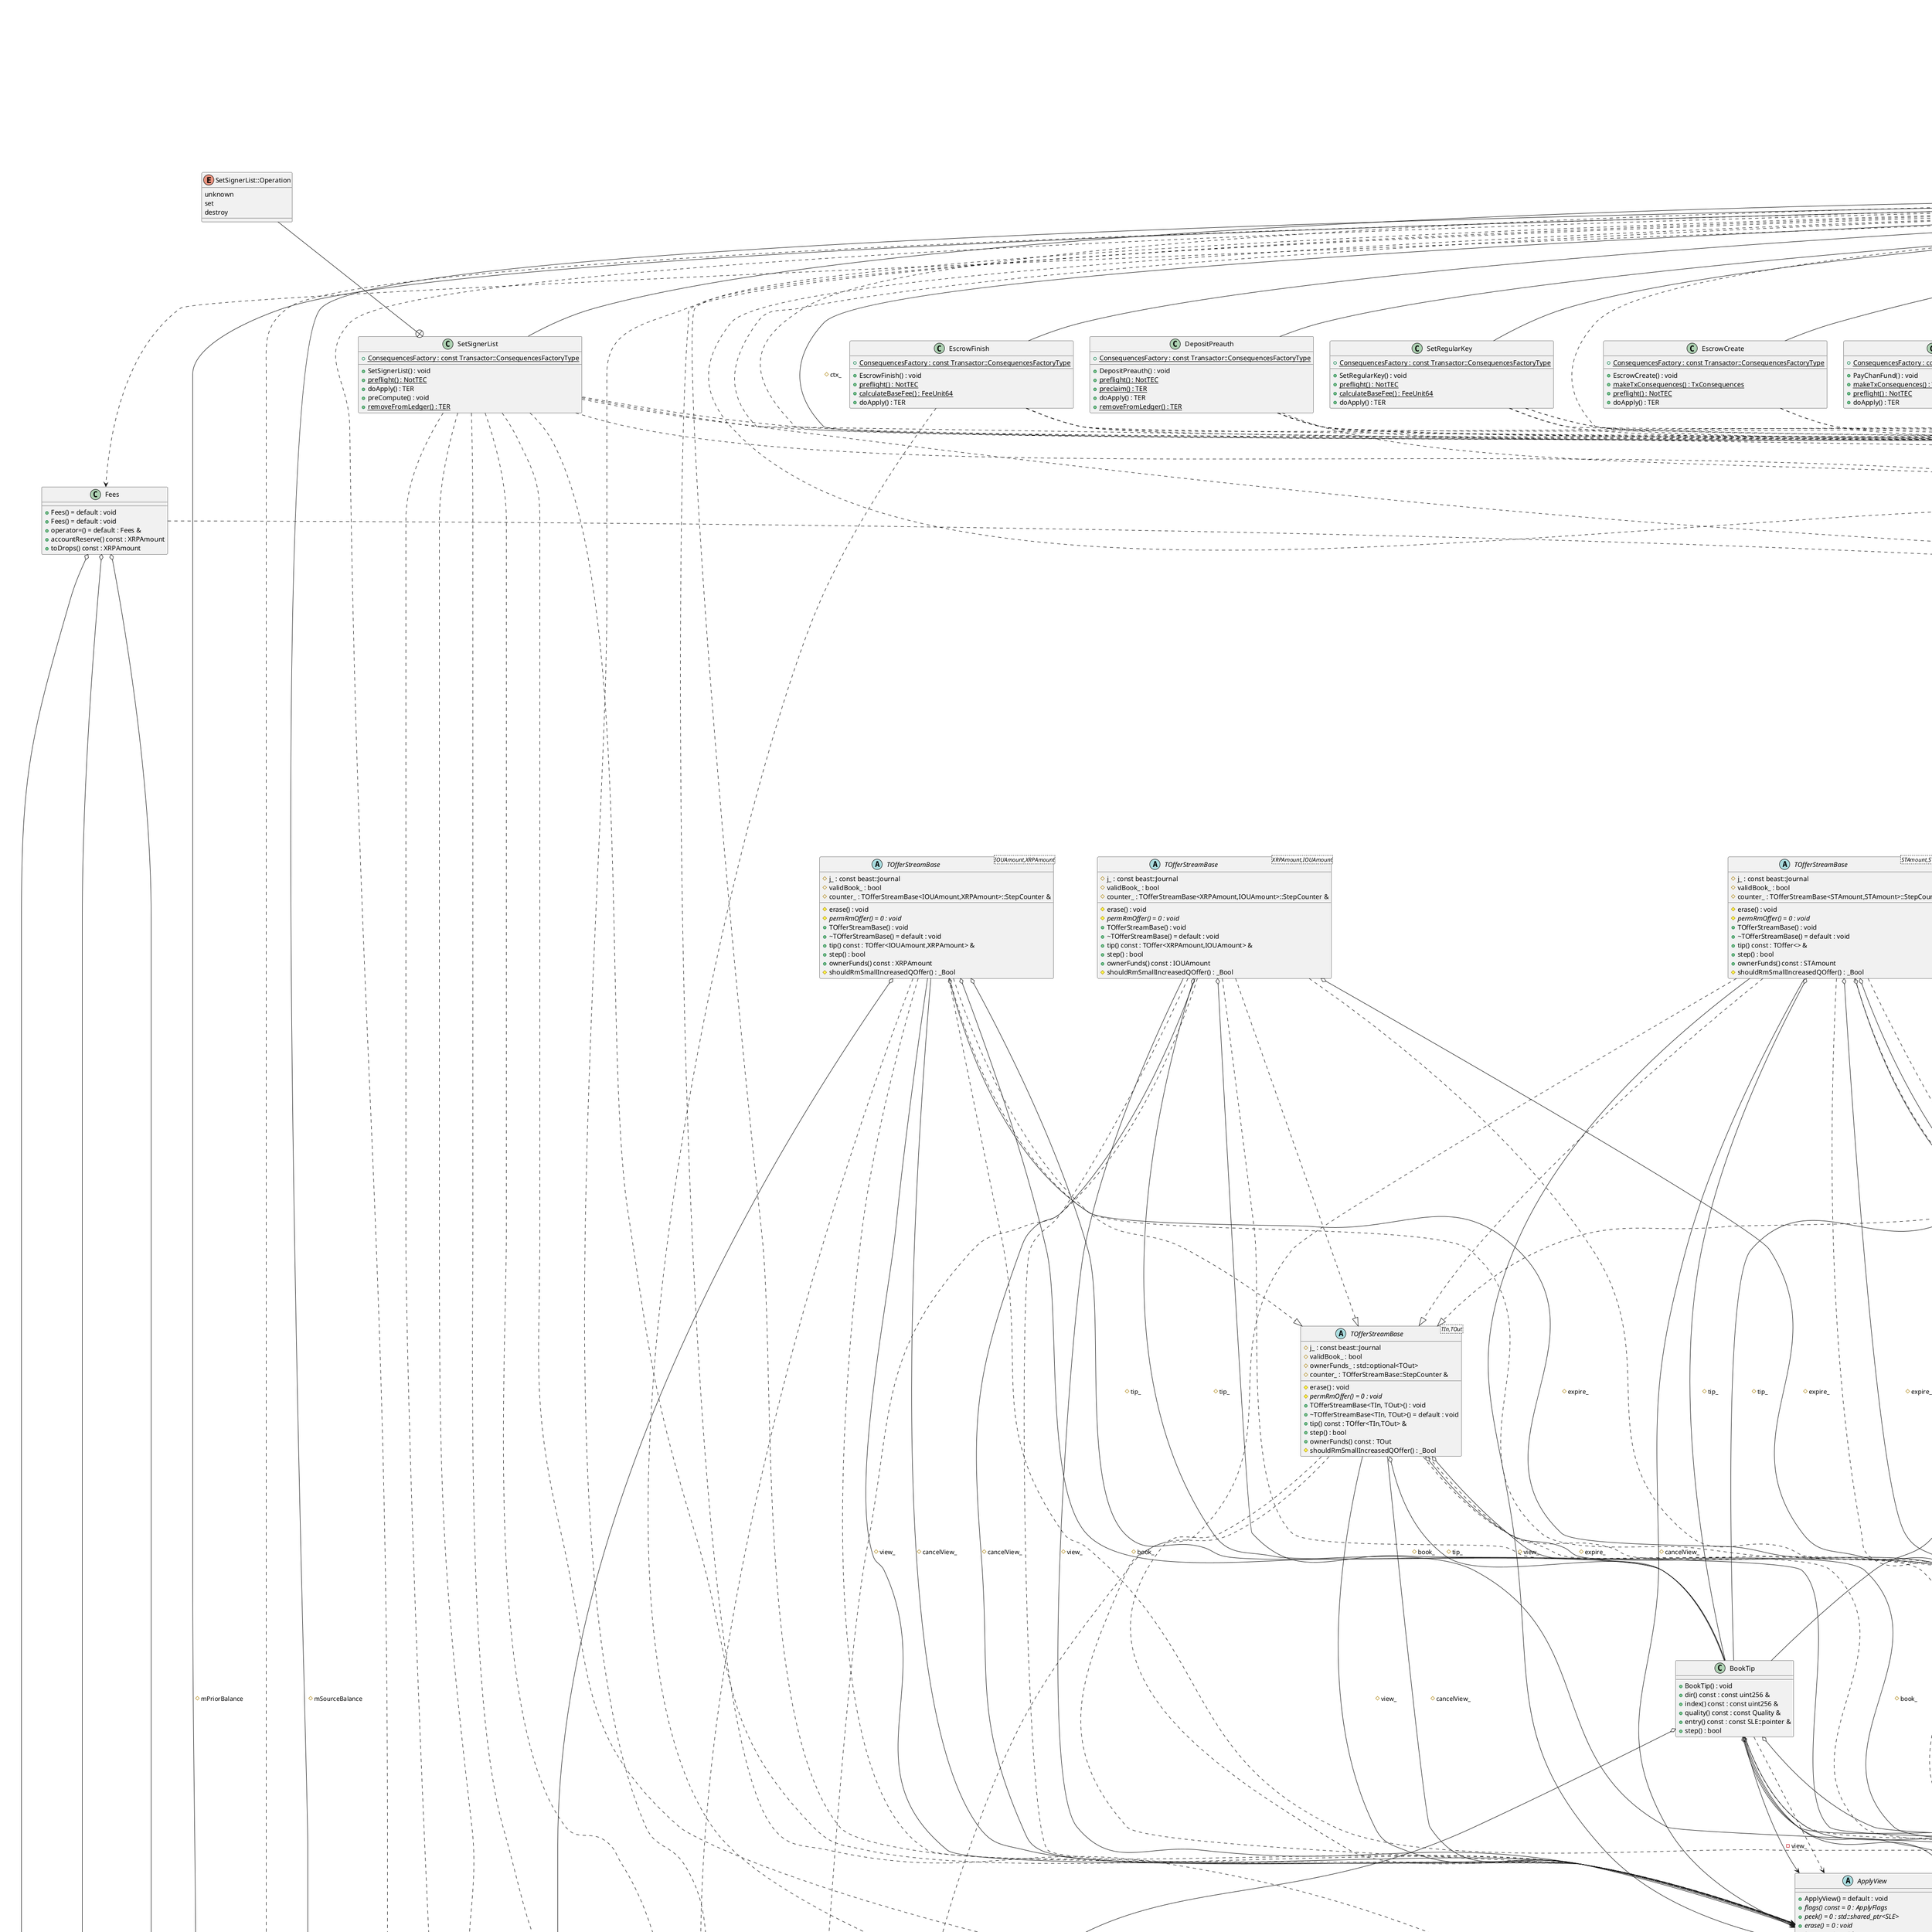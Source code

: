 @startuml
title Class Diagram for app/tx
class "NetClock" as C_0000673331345305095894
class C_0000673331345305095894 {
+NetClock() = default : void
{static} +is_steady : const bool
}
class "detail::AccountIDTag" as C_0000219725434573906145
class C_0000219725434573906145 {
+AccountIDTag() = default : void
}
class "base_uint<160,detail::AccountIDTag>" as C_0002185921478450888283
class C_0002185921478450888283 {
}
class "Issue" as C_0000486101097040278900
class C_0000486101097040278900 {
+Issue() : void
+Issue() : void
}
class "Book" as C_0002294399890504248264
class C_0002294399890504248264 {
+Book() : void
+Book() : void
}
class "base_uint<256>" as C_0000434356742846908842
class C_0000434356742846908842 {
}
class "feeunit::TaggedFee<feeunit::feeunitTag,unsigned long>" as C_0001742230320570160499
class C_0001742230320570160499 {
}
class "XRPAmount" as C_0000437628577035957607
class C_0000437628577035957607 {
+XRPAmount() = default : void
+XRPAmount() = default : void
+operator=() = default : XRPAmount &
+XRPAmount() : void
+operator=() : XRPAmount &
+XRPAmount() : void
+operator=() : XRPAmount &
+operator*() const : XRPAmount
+operator+=() : XRPAmount &
+operator-=() : XRPAmount &
+operator+=() : XRPAmount &
+operator-=() : XRPAmount &
+operator*=() : XRPAmount &
+operator-() const : XRPAmount
+operator==() const : bool
+operator==() const : bool
+operator<() const : bool
+operator bool() const : bool
+signum() const : int
+drops() const : XRPAmount::value_type
+decimalXRP() const : double
+jsonClipped() const : Json::Value
+value() const : XRPAmount::value_type
{static} +minPositiveAmount() : XRPAmount
+dropsAs() : std::optional<Dest>
+dropsAs() : Dest
+dropsAs() : Dest
}
class "STAmount" as C_0000215260707563711311
class C_0000215260707563711311 {
+STAmount() : void
+STAmount() : void
+STAmount() : void
+STAmount() : void
+STAmount() : void
+STAmount() : void
+STAmount() : void
+STAmount() : void
+STAmount() : void
+STAmount() : void
+STAmount() : void
+STAmount() : void
+STAmount() : void
+STAmount() : void
+exponent() const : int
+native() const : bool
+negative() const : bool
+mantissa() const : std::uint64_t
+issue() const : const Issue &
+getCurrency() const : const Currency &
+getIssuer() const : const AccountID &
+signum() const : int
+zeroed() const : STAmount
+setJson() const : void
+value() const : const STAmount &
+operator bool() const : bool
+operator+=() : STAmount &
+operator-=() : STAmount &
+operator=() : STAmount &
+operator=() : STAmount &
+negate() : void
+clear() : void
+clear() : void
+clear() : void
+setIssuer() : void
+setIssue() : void
+getSType() const : SerializedTypeID
+getFullText() const : std::string
+getText() const : std::string
+getJson() const : Json::Value
+add() const : void
+isEquivalent() const : bool
+isDefault() const : bool
+xrp() const : XRPAmount
+iou() const : IOUAmount
{static} +cMinOffset : const int
{static} +cMaxOffset : const int
{static} +cMinValue : const std::uint64_t
{static} +cMaxValue : const std::uint64_t
{static} +cMaxNative : const std::uint64_t
{static} +cMaxNativeN : const std::uint64_t
{static} +cNotNative : const std::uint64_t
{static} +cPosNative : const std::uint64_t
{static} +uRateOne : const std::uint64_t
}
class "STObject" as C_0001368282348178883598
class C_0001368282348178883598 {
+~STObject() = default : void
+STObject() = default : void
+operator=() = default : STObject &
+STObject() : void
+operator=() : STObject &
+STObject() : void
+STObject() : void
+STObject() : void
+STObject() : void
+STObject() : void
+begin() const : STObject::iterator
+end() const : STObject::iterator
+empty() const : bool
+reserve() : void
+applyTemplate() : void
+applyTemplateFromSField() : void
+isFree() const : bool
+set() : void
+set() : bool
+getSType() const : SerializedTypeID
+isEquivalent() const : bool
+isDefault() const : bool
+add() const : void
+getFullText() const : std::string
+getText() const : std::string
+getJson() const : Json::Value
+addWithoutSigningFields() const : void
+getSerializer() const : Serializer
+getCount() const : int
+setFlag() : bool
+clearFlag() : bool
+isFlag() const : bool
+getFlags() const : std::uint32_t
+getHash() const : uint256
+getSigningHash() const : uint256
+peekAtIndex() const : const STBase &
+getIndex() : STBase &
+peekAtPIndex() const : const STBase *
+getPIndex() : STBase *
+getFieldIndex() const : int
+getFieldSType() const : const SField &
+peekAtField() const : const STBase &
+getField() : STBase &
+peekAtPField() const : const STBase *
+getPField() : STBase *
+getFieldU8() const : unsigned char
+getFieldU16() const : std::uint16_t
+getFieldU32() const : std::uint32_t
+getFieldU64() const : std::uint64_t
+getFieldH128() const : uint128
+getFieldH160() const : uint160
+getFieldH256() const : uint256
+getAccountID() const : AccountID
+getFieldVL() const : Blob
+getFieldAmount() const : const STAmount &
+getFieldPathSet() const : const STPathSet &
+getFieldV256() const : const STVector256 &
+getFieldArray() const : const STArray &
+set() : void
+set() : void
+setFieldU8() : void
+setFieldU16() : void
+setFieldU32() : void
+setFieldU64() : void
+setFieldH128() : void
+setFieldH256() : void
+setFieldVL() : void
+setFieldVL() : void
+setAccountID() : void
+setFieldAmount() : void
+setFieldPathSet() : void
+setFieldV256() : void
+setFieldArray() : void
+peekFieldObject() : STObject &
+peekFieldArray() : STArray &
+isFieldPresent() const : bool
+makeFieldPresent() : STBase *
+makeFieldAbsent() : void
+delField() : bool
+delField() : void
+hasMatchingEntry() : bool
+operator==() const : bool
+operator!=() const : bool
+STObject() : void
+emplace_back() : std::size_t
+operator[]() : typename T::value_type
+operator[]() : std::optional<std::decay_t<typename T::value_type> >
+operator[]() : ValueProxy<T>
+operator[]() : OptionalProxy<T>
+at() : typename T::value_type
+at() : std::optional<std::decay_t<typename T::value_type> >
+at() : ValueProxy<T>
+at() : OptionalProxy<T>
+setFieldH160() : void
}
class "STLedgerEntry" as C_0001270395620897132534
class C_0001270395620897132534 {
+STLedgerEntry() : void
+STLedgerEntry() : void
+STLedgerEntry() : void
+STLedgerEntry() : void
+STLedgerEntry() : void
+getSType() const : SerializedTypeID
+getFullText() const : std::string
+getText() const : std::string
+getJson() const : Json::Value
+key() const : const uint256 &
+getType() const : LedgerEntryType
+isThreadedType() const : bool
+thread() : bool
}
class "Rules" as C_0001992233408632539458
class C_0001992233408632539458 {
+Rules() = default : void
+operator=() = default : Rules &
+Rules() : void
+Rules() : void
+enabled() const : bool
+operator==() const : bool
+operator!=() const : bool
}
class "STTx" as C_0001059260590421798558
class C_0001059260590421798558 {
{static} +maxMultiSigners() : std::size_t
+STTx() : void
+STTx() = default : void
+operator=() : STTx &
+STTx() : void
+STTx() : void
+STTx() : void
+STTx() : void
+getSType() const : SerializedTypeID
+getFullText() const : std::string
+getSignature() const : Blob
+getSigningHash() const : uint256
+getTxnType() const : TxType
+getSigningPubKey() const : Blob
+getSeqProxy() const : SeqProxy
+getMentionedAccounts() const : boost::container::flat_set<AccountID>
+getTransactionID() const : uint256
+getJson() const : Json::Value
+getJson() const : Json::Value
+sign() : void
+checkSign() const : Expected<void,std::string>
{static} +getMetaSQLInsertReplaceHeader() : const std::string &
+getMetaSQL() const : std::string
+getMetaSQL() const : std::string
{static} +minMultiSigners : const std::size_t
}
class "Fees" as C_0001865612077954784567
class C_0001865612077954784567 {
+Fees() = default : void
+Fees() = default : void
+operator=() = default : Fees &
+accountReserve() const : XRPAmount
+toDrops() const : XRPAmount
}
abstract "ReadView" as C_0000719484062983967559
abstract C_0000719484062983967559 {
+~ReadView() = default : void
+operator=() : ReadView &
+operator=() : ReadView &
+ReadView() : void
+ReadView() : void
+ReadView() : void
{abstract} +info() const = 0 : const LedgerInfo &
{abstract} +open() const = 0 : bool
+parentCloseTime() const : NetClock::time_point
+seq() const : LedgerIndex
{abstract} +fees() const = 0 : const Fees &
{abstract} +rules() const = 0 : const Rules &
{abstract} +exists() const = 0 : bool
{abstract} +succ() const = 0 : std::optional<key_type>
{abstract} +read() const = 0 : std::shared_ptr<const SLE>
+balanceHook() const : STAmount
+ownerCountHook() const : std::uint32_t
{abstract} +slesBegin() const = 0 : std::unique_ptr<sles_type::iter_base>
{abstract} +slesEnd() const = 0 : std::unique_ptr<sles_type::iter_base>
{abstract} +slesUpperBound() const = 0 : std::unique_ptr<sles_type::iter_base>
{abstract} +txsBegin() const = 0 : std::unique_ptr<txs_type::iter_base>
{abstract} +txsEnd() const = 0 : std::unique_ptr<txs_type::iter_base>
{abstract} +txExists() const = 0 : bool
{abstract} +txRead() const = 0 : ReadView::tx_type
+sles : ReadView::sles_type
+txs : ReadView::txs_type
}
enum "ApplyFlags" as C_0000461717163604842131
enum C_0000461717163604842131 {
tapNONE
tapFAIL_HARD
tapRETRY
tapUNLIMITED
}
abstract "ApplyView" as C_0000368611166212330145
abstract C_0000368611166212330145 {
+ApplyView() = default : void
{abstract} +flags() const = 0 : ApplyFlags
{abstract} +peek() = 0 : std::shared_ptr<SLE>
{abstract} +erase() = 0 : void
{abstract} +insert() = 0 : void
{abstract} +update() = 0 : void
+creditHook() : void
+adjustOwnerCountHook() : void
+dirAppend() : std::optional<std::uint64_t>
+dirInsert() : std::optional<std::uint64_t>
+dirInsert() : std::optional<std::uint64_t>
+dirRemove() : bool
+dirRemove() : bool
+dirDelete() : bool
+emptyDirDelete() : bool
}
class "OpenView" as C_0001016063512578111556
class C_0001016063512578111556 {
+OpenView() : void
+operator=() : OpenView &
+operator=() : OpenView &
+OpenView() = default : void
+OpenView() : void
+OpenView() : void
+OpenView() : void
+OpenView() : void
+open() const : bool
+txCount() const : std::size_t
+apply() const : void
+info() const : const LedgerInfo &
+fees() const : const Fees &
+rules() const : const Rules &
+exists() const : bool
+succ() const : std::optional<key_type>
+read() const : std::shared_ptr<const SLE>
+slesBegin() const : std::unique_ptr<sles_type::iter_base>
+slesEnd() const : std::unique_ptr<sles_type::iter_base>
+slesUpperBound() const : std::unique_ptr<sles_type::iter_base>
+txsBegin() const : std::unique_ptr<txs_type::iter_base>
+txsEnd() const : std::unique_ptr<txs_type::iter_base>
+txExists() const : bool
+txRead() const : ReadView::tx_type
+rawErase() : void
+rawInsert() : void
+rawReplace() : void
+rawDestroyXRP() : void
+rawTxInsert() : void
}
class "nft::TaxonTag" as C_0000528120435939077497
class C_0000528120435939077497 {
}
class "TERSubset<CanCvtToTER>" as C_0000387912696222928946
class C_0000387912696222928946 {
}
abstract "Application" as C_0000024089222317618888
abstract C_0000024089222317618888 {
{abstract} +getMasterMutex() = 0 : Application::MutexType &
+Application() : void
+~Application() = default : void
{abstract} +setup() = 0 : bool
{abstract} +start() = 0 : void
{abstract} +run() = 0 : void
{abstract} +signalStop() = 0 : void
{abstract} +checkSigs() const = 0 : bool
{abstract} +checkSigs() = 0 : void
{abstract} +isStopping() const = 0 : bool
{abstract} +logs() = 0 : Logs &
{abstract} +config() = 0 : Config &
{abstract} +getIOService() = 0 : boost::asio::io_service &
{abstract} +getCollectorManager() = 0 : CollectorManager &
{abstract} +getNodeFamily() = 0 : Family &
{abstract} +getShardFamily() = 0 : Family *
{abstract} +timeKeeper() = 0 : TimeKeeper &
{abstract} +getJobQueue() = 0 : JobQueue &
{abstract} +getTempNodeCache() = 0 : NodeCache &
{abstract} +cachedSLEs() = 0 : CachedSLEs &
{abstract} +getAmendmentTable() = 0 : AmendmentTable &
{abstract} +getHashRouter() = 0 : HashRouter &
{abstract} +getFeeTrack() = 0 : LoadFeeTrack &
{abstract} +getLoadManager() = 0 : LoadManager &
{abstract} +overlay() = 0 : Overlay &
{abstract} +getTxQ() = 0 : TxQ &
{abstract} +validators() = 0 : ValidatorList &
{abstract} +validatorSites() = 0 : ValidatorSite &
{abstract} +validatorManifests() = 0 : ManifestCache &
{abstract} +publisherManifests() = 0 : ManifestCache &
{abstract} +cluster() = 0 : Cluster &
{abstract} +peerReservations() = 0 : PeerReservationTable &
{abstract} +getValidations() = 0 : RCLValidations &
{abstract} +getNodeStore() = 0 : NodeStore::Database &
{abstract} +getShardStore() = 0 : NodeStore::DatabaseShard *
{abstract} +getShardArchiveHandler() = 0 : RPC::ShardArchiveHandler *
{abstract} +getInboundLedgers() = 0 : InboundLedgers &
{abstract} +getInboundTransactions() = 0 : InboundTransactions &
{abstract} +getAcceptedLedgerCache() = 0 : TaggedCache<uint256,AcceptedLedger> &
{abstract} +getLedgerMaster() = 0 : LedgerMaster &
{abstract} +getLedgerCleaner() = 0 : LedgerCleaner &
{abstract} +getLedgerReplayer() = 0 : LedgerReplayer &
{abstract} +getOPs() = 0 : NetworkOPs &
{abstract} +getOrderBookDB() = 0 : OrderBookDB &
{abstract} +getMasterTransaction() = 0 : TransactionMaster &
{abstract} +getPerfLog() = 0 : perf::PerfLog &
{abstract} +nodeIdentity() = 0 : const std::pair<PublicKey,SecretKey> &
{abstract} +getValidationPublicKey() const = 0 : const PublicKey &
{abstract} +getResourceManager() = 0 : Resource::Manager &
{abstract} +getPathRequests() = 0 : PathRequests &
{abstract} +getSHAMapStore() = 0 : SHAMapStore &
{abstract} +pendingSaves() = 0 : PendingSaves &
{abstract} +accountIDCache() const = 0 : const AccountIDCache &
{abstract} +openLedger() = 0 : OpenLedger &
{abstract} +openLedger() const = 0 : const OpenLedger &
{abstract} +getRelationalDatabase() = 0 : RelationalDatabase &
{abstract} +getIOLatency() = 0 : std::chrono::milliseconds
{abstract} +getReportingETL() = 0 : ReportingETL &
{abstract} +serverOkay() = 0 : bool
{abstract} +journal() = 0 : beast::Journal
{abstract} +fdRequired() const = 0 : int
{abstract} +getWalletDB() = 0 : DatabaseCon &
{abstract} +getMaxDisallowedLedger() = 0 : LedgerIndex
}
class "Sandbox" as C_0001499303678521053477
class C_0001499303678521053477 {
+Sandbox() : void
+Sandbox() : void
+operator=() : Sandbox &
+operator=() : Sandbox &
+Sandbox() = default : void
+Sandbox() : void
+Sandbox() : void
+apply() : void
}
class "PaymentSandbox" as C_0000568262759563672206
class C_0000568262759563672206 {
+PaymentSandbox() : void
+PaymentSandbox() : void
+operator=() : PaymentSandbox &
+operator=() : PaymentSandbox &
+PaymentSandbox() = default : void
+PaymentSandbox() : void
+PaymentSandbox() : void
+PaymentSandbox() : void
+PaymentSandbox() : void
+balanceHook() const : STAmount
+creditHook() : void
+adjustOwnerCountHook() : void
+ownerCountHook() const : std::uint32_t
+apply() : void
+apply() : void
+balanceChanges() const : std::map<std::tuple<AccountID,AccountID,Currency>,STAmount>
+xrpDestroyed() const : XRPAmount
}
class "TAmounts<STAmount,STAmount>" as C_0000693225359606114567
class C_0000693225359606114567 {
}
class "Quality" as C_0000142894238032888347
class C_0000142894238032888347 {
+Quality() = default : void
+Quality() : void
+Quality() : void
+operator++() : Quality &
+operator++() : Quality
+operator--() : Quality &
+operator--() : Quality
+rate() const : STAmount
+round() const : Quality
+ceil_in() const : Amounts
+ceil_out() const : Amounts
+Quality() : void
+Quality() : void
+ceil_in() : TAmounts<In, Out>
+ceil_out() : TAmounts<In, Out>
{static} +minTickSize : const int
{static} +maxTickSize : const int
}
class "BookTip" as C_0000222783789670550463
class C_0000222783789670550463 {
+BookTip() : void
+dir() const : const uint256 &
+index() const : const uint256 &
+quality() const : const Quality &
+entry() const : const SLE::pointer &
+step() : bool
}
abstract "TOfferStreamBase<TIn,TOut>" as C_0000598744870317175120
abstract C_0000598744870317175120 {
#erase() : void
{abstract} #permRmOffer() = 0 : void
+TOfferStreamBase<TIn, TOut>() : void
+~TOfferStreamBase<TIn, TOut>() = default : void
+tip() const : TOffer<TIn,TOut> &
+step() : bool
+ownerFunds() const : TOut
#shouldRmSmallIncreasedQOffer() : _Bool
#j_ : const beast::Journal
#validBook_ : bool
#ownerFunds_ : std::optional<TOut>
#counter_ : TOfferStreamBase::StepCounter &
}
class "OfferStream" as C_0000721613385126694300
class C_0000721613385126694300 {
#permRmOffer() : void
+TOfferStreamBase() : void
}
enum "CrossType" as C_0001588465000438359010
enum C_0001588465000438359010 {
XrpToIou
IouToXrp
IouToIou
}
abstract "BasicTaker" as C_0000887558580857567563
abstract C_0000887558580857567563 {
+BasicTaker() : void
+BasicTaker() : void
+BasicTaker() : void
+~BasicTaker() = default : void
+remaining_offer() const : Amounts
+original_offer() const : const Amounts &
+account() const : const AccountID &
+reject() const : bool
+cross_type() const : CrossType
+issue_in() const : const Issue &
+issue_out() const : const Issue &
+unfunded() const : bool
+done() const : bool
+do_cross() : BasicTaker::Flow
+do_cross() : std::pair<BasicTaker::Flow,BasicTaker::Flow>
{abstract} +get_funds() const = 0 : STAmount
#journal_ : const beast::Journal
}
class "TOffer" as C_0000708593764560586938
class C_0000708593764560586938 {
}
class "Taker" as C_0000451549561445986641
class C_0000451549561445986641 {
+Taker() : void
+Taker() : void
+Taker() : void
+~Taker() = default : void
+consume_offer() : void
+get_funds() const : STAmount
+get_xrp_flow() const : const STAmount &
+get_direct_crossings() const : std::uint32_t
+get_bridge_crossings() const : std::uint32_t
+cross() : TER
+cross() : TER
}
class "ApplyViewImpl" as C_0000477867256527986724
class C_0000477867256527986724 {
+ApplyViewImpl() : void
+ApplyViewImpl() : void
+operator=() : ApplyViewImpl &
+operator=() : ApplyViewImpl &
+ApplyViewImpl() = default : void
+ApplyViewImpl() : void
+apply() : void
+deliver() : void
+size() : std::size_t
+visit() : void
}
class "ApplyContext" as C_0000558179133014594300
class C_0000558179133014594300 {
+ApplyContext() : void
+view() : ApplyView &
+view() const : const ApplyView &
+rawView() : RawView &
+deliver() : void
+discard() : void
+apply() : void
+size() : std::size_t
+visit() : void
+destroyXRP() : void
+checkInvariants() : TER
+journal : const beast::Journal
}
class "PreflightContext" as C_0000764312010613974325
class C_0000764312010613974325 {
+PreflightContext() : void
+operator=() : PreflightContext &
+j : const beast::Journal
}
class "PreclaimContext" as C_0001466485965944907982
class C_0001466485965944907982 {
+PreclaimContext() : void
+operator=() : PreclaimContext &
+j : const beast::Journal
}
abstract "Transactor" as C_0001803872408783068022
abstract C_0001803872408783068022 {
#~Transactor() = default : void
#Transactor() : void
#operator=() : Transactor &
+operator()() : std::pair<TER,bool>
+view() : ApplyView &
+view() const : const ApplyView &
{static} +checkSeqProxy() : NotTEC
{static} +checkPriorTxAndLastLedger() : NotTEC
{static} +checkFee() : TER
{static} +checkSign() : NotTEC
{static} +calculateBaseFee() : FeeUnit64
{static} +preclaim() : TER
{static} +ticketDelete() : TER
#apply() : TER
#Transactor() : void
#preCompute() : void
{abstract} #doApply() = 0 : TER
{static} #minimumFee() : XRPAmount
#j_ : const beast::Journal
}
enum "Transactor::ConsequencesFactoryType" as C_0000809957315003140603
enum C_0000809957315003140603 {
Normal
Blocker
Custom
}
class "CreateOffer" as C_0001175315025597906922
class C_0001175315025597906922 {
+CreateOffer() : void
{static} +makeTxConsequences() : TxConsequences
{static} +preflight() : NotTEC
{static} +preclaim() : TER
+preCompute() : void
+doApply() : TER
{static} +ConsequencesFactory : const Transactor::ConsequencesFactoryType
}
class "EscrowCreate" as C_0000742181066435368117
class C_0000742181066435368117 {
+EscrowCreate() : void
{static} +makeTxConsequences() : TxConsequences
{static} +preflight() : NotTEC
+doApply() : TER
{static} +ConsequencesFactory : const Transactor::ConsequencesFactoryType
}
class "EscrowFinish" as C_0000736945656933907706
class C_0000736945656933907706 {
+EscrowFinish() : void
{static} +preflight() : NotTEC
{static} +calculateBaseFee() : FeeUnit64
+doApply() : TER
{static} +ConsequencesFactory : const Transactor::ConsequencesFactoryType
}
class "EscrowCancel" as C_0000869743634096192114
class C_0000869743634096192114 {
+EscrowCancel() : void
{static} +preflight() : NotTEC
+doApply() : TER
{static} +ConsequencesFactory : const Transactor::ConsequencesFactoryType
}
class "SignerEntries" as C_0002075197752258467764
class C_0002075197752258467764 {
+SignerEntries() = default : void
{static} +deserialize() : Expected<std::vector<SignerEntry>,NotTEC>
}
class "SignerEntries::SignerEntry" as C_0001066028196403063339
class C_0001066028196403063339 {
+SignerEntry() : void
+weight : std::uint16_t
}
class "CreateCheck" as C_0000858062903334993678
class C_0000858062903334993678 {
+CreateCheck() : void
{static} +preflight() : NotTEC
{static} +preclaim() : TER
+doApply() : TER
{static} +ConsequencesFactory : const Transactor::ConsequencesFactoryType
}
class "CancelCheck" as C_0000198853701381110834
class C_0000198853701381110834 {
+CancelCheck() : void
{static} +preflight() : NotTEC
{static} +preclaim() : TER
+doApply() : TER
{static} +ConsequencesFactory : const Transactor::ConsequencesFactoryType
}
class "CancelOffer" as C_0000350405927397764475
class C_0000350405927397764475 {
+CancelOffer() : void
{static} +preflight() : NotTEC
{static} +preclaim() : TER
+doApply() : TER
{static} +ConsequencesFactory : const Transactor::ConsequencesFactoryType
}
class "CashCheck" as C_0000717793587650064585
class C_0000717793587650064585 {
+CashCheck() : void
{static} +preflight() : NotTEC
{static} +preclaim() : TER
+doApply() : TER
{static} +ConsequencesFactory : const Transactor::ConsequencesFactoryType
}
class "Change" as C_0000832780465187929931
class C_0000832780465187929931 {
+Change() : void
{static} +preflight() : NotTEC
+doApply() : TER
+preCompute() : void
{static} +calculateBaseFee() : FeeUnit64
{static} +preclaim() : TER
{static} +ConsequencesFactory : const Transactor::ConsequencesFactoryType
}
class "CreateTicket" as C_0001688300558169959195
class C_0001688300558169959195 {
+CreateTicket() : void
{static} +makeTxConsequences() : TxConsequences
{static} +preflight() : NotTEC
{static} +preclaim() : TER
+doApply() : TER
{static} +ConsequencesFactory : const Transactor::ConsequencesFactoryType
{static} +minValidCount : const std::uint32_t
{static} +maxValidCount : const std::uint32_t
{static} +maxTicketThreshold : const std::uint32_t
}
class "DeleteAccount" as C_0001824834698082441825
class C_0001824834698082441825 {
+DeleteAccount() : void
{static} +preflight() : NotTEC
{static} +calculateBaseFee() : FeeUnit64
{static} +preclaim() : TER
+doApply() : TER
{static} +ConsequencesFactory : const Transactor::ConsequencesFactoryType
}
class "DepositPreauth" as C_0000057428071286584009
class C_0000057428071286584009 {
+DepositPreauth() : void
{static} +preflight() : NotTEC
{static} +preclaim() : TER
+doApply() : TER
{static} +removeFromLedger() : TER
{static} +ConsequencesFactory : const Transactor::ConsequencesFactoryType
}
class "NFTokenAcceptOffer" as C_0000100228512273428067
class C_0000100228512273428067 {
+NFTokenAcceptOffer() : void
{static} +preflight() : NotTEC
{static} +preclaim() : TER
+doApply() : TER
{static} +ConsequencesFactory : const Transactor::ConsequencesFactoryType
}
class "NFTokenBurn" as C_0002292031307835893687
class C_0002292031307835893687 {
+NFTokenBurn() : void
{static} +preflight() : NotTEC
{static} +preclaim() : TER
+doApply() : TER
{static} +ConsequencesFactory : const Transactor::ConsequencesFactoryType
}
class "NFTokenCancelOffer" as C_0001668313908712968664
class C_0001668313908712968664 {
+NFTokenCancelOffer() : void
{static} +preflight() : NotTEC
{static} +preclaim() : TER
+doApply() : TER
{static} +ConsequencesFactory : const Transactor::ConsequencesFactoryType
}
class "NFTokenCreateOffer" as C_0000446373105482655982
class C_0000446373105482655982 {
+NFTokenCreateOffer() : void
{static} +preflight() : NotTEC
{static} +preclaim() : TER
+doApply() : TER
{static} +ConsequencesFactory : const Transactor::ConsequencesFactoryType
}
class "tagged_integer<std::uint32_t,nft::TaxonTag>" as C_0001832472898421468067
class C_0001832472898421468067 {
}
class "NFTokenMint" as C_0000237359995682401459
class C_0000237359995682401459 {
+NFTokenMint() : void
{static} +preflight() : NotTEC
{static} +preclaim() : TER
+doApply() : TER
{static} +createNFTokenID() : uint256
{static} +ConsequencesFactory : const Transactor::ConsequencesFactoryType
}
class "PayChanCreate" as C_0001757601934857525696
class C_0001757601934857525696 {
+PayChanCreate() : void
{static} +makeTxConsequences() : TxConsequences
{static} +preflight() : NotTEC
{static} +preclaim() : TER
+doApply() : TER
{static} +ConsequencesFactory : const Transactor::ConsequencesFactoryType
}
class "PayChanFund" as C_0000622857826693757188
class C_0000622857826693757188 {
+PayChanFund() : void
{static} +makeTxConsequences() : TxConsequences
{static} +preflight() : NotTEC
+doApply() : TER
{static} +ConsequencesFactory : const Transactor::ConsequencesFactoryType
}
class "PayChanClaim" as C_0002125151081118472618
class C_0002125151081118472618 {
+PayChanClaim() : void
{static} +preflight() : NotTEC
+doApply() : TER
{static} +ConsequencesFactory : const Transactor::ConsequencesFactoryType
}
class "Payment" as C_0000019330682777597276
class C_0000019330682777597276 {
+Payment() : void
{static} +makeTxConsequences() : TxConsequences
{static} +preflight() : NotTEC
{static} +preclaim() : TER
+doApply() : TER
{static} +ConsequencesFactory : const Transactor::ConsequencesFactoryType
}
class "SetAccount" as C_0001804646690586674941
class C_0001804646690586674941 {
+SetAccount() : void
{static} +makeTxConsequences() : TxConsequences
{static} +preflight() : NotTEC
{static} +preclaim() : TER
+doApply() : TER
{static} +ConsequencesFactory : const Transactor::ConsequencesFactoryType
}
class "SetRegularKey" as C_0000496037997591183295
class C_0000496037997591183295 {
+SetRegularKey() : void
{static} +preflight() : NotTEC
{static} +calculateBaseFee() : FeeUnit64
+doApply() : TER
{static} +ConsequencesFactory : const Transactor::ConsequencesFactoryType
}
class "SetSignerList" as C_0001369940774683844358
class C_0001369940774683844358 {
+SetSignerList() : void
{static} +preflight() : NotTEC
+doApply() : TER
+preCompute() : void
{static} +removeFromLedger() : TER
{static} +ConsequencesFactory : const Transactor::ConsequencesFactoryType
}
enum "SetSignerList::Operation" as C_0001930339479965905748
enum C_0001930339479965905748 {
unknown
set
destroy
}
class "SetTrust" as C_0000600196718699153804
class C_0000600196718699153804 {
+SetTrust() : void
{static} +preflight() : NotTEC
{static} +preclaim() : TER
+doApply() : TER
{static} +ConsequencesFactory : const Transactor::ConsequencesFactoryType
}
abstract "TOfferStreamBase" as C_0002069115080103222246
abstract C_0002069115080103222246 {
#erase() : void
{abstract} #permRmOffer() = 0 : void
+TOfferStreamBase() : void
+~TOfferStreamBase() = default : void
+tip() const : TOffer<> &
+step() : bool
+ownerFunds() const : STAmount
#shouldRmSmallIncreasedQOffer() : _Bool
#j_ : const beast::Journal
#validBook_ : bool
#counter_ : TOfferStreamBase<STAmount,STAmount>::StepCounter &
}
abstract "TOfferStreamBase<STAmount,STAmount>" as C_0001687791090055685046
abstract C_0001687791090055685046 {
#erase() : void
{abstract} #permRmOffer() = 0 : void
+TOfferStreamBase() : void
+~TOfferStreamBase() = default : void
+tip() const : TOffer<> &
+step() : bool
+ownerFunds() const : STAmount
#shouldRmSmallIncreasedQOffer() : _Bool
#j_ : const beast::Journal
#validBook_ : bool
#counter_ : TOfferStreamBase<STAmount,STAmount>::StepCounter &
}
abstract "TOfferStreamBase<IOUAmount,IOUAmount>" as C_0002097627662086590228
abstract C_0002097627662086590228 {
#erase() : void
{abstract} #permRmOffer() = 0 : void
+TOfferStreamBase() : void
+~TOfferStreamBase() = default : void
+tip() const : TOffer<IOUAmount,IOUAmount> &
+step() : bool
+ownerFunds() const : IOUAmount
#shouldRmSmallIncreasedQOffer() : _Bool
#j_ : const beast::Journal
#validBook_ : bool
#counter_ : TOfferStreamBase<IOUAmount,IOUAmount>::StepCounter &
}
abstract "TOfferStreamBase<XRPAmount,IOUAmount>" as C_0001443964797043411250
abstract C_0001443964797043411250 {
#erase() : void
{abstract} #permRmOffer() = 0 : void
+TOfferStreamBase() : void
+~TOfferStreamBase() = default : void
+tip() const : TOffer<XRPAmount,IOUAmount> &
+step() : bool
+ownerFunds() const : IOUAmount
#shouldRmSmallIncreasedQOffer() : _Bool
#j_ : const beast::Journal
#validBook_ : bool
#counter_ : TOfferStreamBase<XRPAmount,IOUAmount>::StepCounter &
}
abstract "TOfferStreamBase<IOUAmount,XRPAmount>" as C_0000528931896072815841
abstract C_0000528931896072815841 {
#erase() : void
{abstract} #permRmOffer() = 0 : void
+TOfferStreamBase() : void
+~TOfferStreamBase() = default : void
+tip() const : TOffer<IOUAmount,XRPAmount> &
+step() : bool
+ownerFunds() const : XRPAmount
#shouldRmSmallIncreasedQOffer() : _Bool
#j_ : const beast::Journal
#validBook_ : bool
#counter_ : TOfferStreamBase<IOUAmount,XRPAmount>::StepCounter &
}
C_0002185921478450888283 ..> C_0000219725434573906145
C_0000486101097040278900 ..> C_0000219725434573906145
C_0000486101097040278900 ..> C_0002185921478450888283
C_0000486101097040278900 o-- C_0002185921478450888283 : +account
C_0002294399890504248264 ..> C_0000486101097040278900
C_0002294399890504248264 o-- C_0000486101097040278900 : +in
C_0002294399890504248264 o-- C_0000486101097040278900 : +out
C_0000215260707563711311 ..> C_0000486101097040278900
C_0000215260707563711311 ..> C_0000437628577035957607
C_0000215260707563711311 ..> C_0000219725434573906145
C_0000215260707563711311 ..> C_0002185921478450888283
C_0000215260707563711311 o-- C_0000486101097040278900 : -mIssue
C_0001368282348178883598 ..> C_0000434356742846908842
C_0001368282348178883598 ..> C_0000219725434573906145
C_0001368282348178883598 ..> C_0002185921478450888283
C_0001368282348178883598 ..> C_0000215260707563711311
C_0001270395620897132534 ..> C_0000434356742846908842
C_0001270395620897132534 ..> C_0001368282348178883598
C_0001270395620897132534 o-- C_0000434356742846908842 : -key_
C_0001368282348178883598 <|-- C_0001270395620897132534
C_0001992233408632539458 ..> C_0000434356742846908842
C_0001059260590421798558 ..> C_0001992233408632539458
C_0001059260590421798558 ..> C_0001368282348178883598
C_0001059260590421798558 o-- C_0000434356742846908842 : -tid_
C_0001368282348178883598 <|-- C_0001059260590421798558
C_0001865612077954784567 ..> C_0001742230320570160499
C_0001865612077954784567 o-- C_0000437628577035957607 : +base
C_0001865612077954784567 o-- C_0000437628577035957607 : +reserve
C_0001865612077954784567 o-- C_0000437628577035957607 : +increment
C_0000719484062983967559 ..> C_0000434356742846908842
C_0000719484062983967559 ..> C_0000219725434573906145
C_0000719484062983967559 ..> C_0002185921478450888283
C_0000719484062983967559 ..> C_0000215260707563711311
C_0000368611166212330145 ..> C_0000434356742846908842
C_0000368611166212330145 ..> C_0001270395620897132534
C_0000368611166212330145 ..> C_0000219725434573906145
C_0000368611166212330145 ..> C_0002185921478450888283
C_0000368611166212330145 ..> C_0000215260707563711311
C_0000719484062983967559 <|-- C_0000368611166212330145
C_0001016063512578111556 ..> C_0000719484062983967559
C_0001016063512578111556 ..> C_0001992233408632539458
C_0001016063512578111556 ..> C_0000434356742846908842
C_0001016063512578111556 ..> C_0001270395620897132534
C_0001016063512578111556 ..> C_0000437628577035957607
C_0001016063512578111556 o-- C_0000434356742846908842 : -txs_
C_0001016063512578111556 o-- C_0001992233408632539458 : -rules_
C_0001016063512578111556 --> C_0000719484062983967559 : -base_
C_0000719484062983967559 <|-- C_0001016063512578111556
C_0001499303678521053477 ..> C_0000719484062983967559
C_0001499303678521053477 ..> C_0000461717163604842131
C_0001499303678521053477 ..> C_0000368611166212330145
C_0000568262759563672206 ..> C_0000719484062983967559
C_0000568262759563672206 ..> C_0000461717163604842131
C_0000568262759563672206 ..> C_0000368611166212330145
C_0000568262759563672206 ..> C_0000219725434573906145
C_0000568262759563672206 ..> C_0002185921478450888283
C_0000568262759563672206 ..> C_0000215260707563711311
C_0000568262759563672206 --> C_0000568262759563672206 : -ps_
C_0000693225359606114567 ..> C_0000215260707563711311
C_0000142894238032888347 ..> C_0000215260707563711311
C_0000142894238032888347 ..> C_0000693225359606114567
C_0000222783789670550463 ..> C_0000368611166212330145
C_0000222783789670550463 ..> C_0002294399890504248264
C_0000222783789670550463 --> C_0000368611166212330145 : -view_
C_0000222783789670550463 o-- C_0000434356742846908842 : -m_book
C_0000222783789670550463 o-- C_0000434356742846908842 : -m_end
C_0000222783789670550463 o-- C_0000434356742846908842 : -m_dir
C_0000222783789670550463 o-- C_0000434356742846908842 : -m_index
C_0000222783789670550463 --> C_0001270395620897132534 : -m_entry
C_0000222783789670550463 o-- C_0000142894238032888347 : -m_quality
C_0000598744870317175120 ..> C_0000368611166212330145
C_0000598744870317175120 ..> C_0000434356742846908842
C_0000598744870317175120 ..> C_0002294399890504248264
C_0000598744870317175120 ..> C_0000673331345305095894
C_0000598744870317175120 --> C_0000368611166212330145 : #view_
C_0000598744870317175120 --> C_0000368611166212330145 : #cancelView_
C_0000598744870317175120 o-- C_0002294399890504248264 : #book_
C_0000598744870317175120 o-- C_0000673331345305095894 : #expire_
C_0000598744870317175120 o-- C_0000222783789670550463 : #tip_
C_0000721613385126694300 ..> C_0000434356742846908842
C_0000721613385126694300 ..> C_0000368611166212330145
C_0000721613385126694300 ..> C_0002294399890504248264
C_0000721613385126694300 ..> C_0000673331345305095894
C_0002069115080103222246 <|-- C_0000721613385126694300
C_0000887558580857567563 ..> C_0000215260707563711311
C_0000887558580857567563 ..> C_0000693225359606114567
C_0000887558580857567563 ..> C_0000142894238032888347
C_0000887558580857567563 ..> C_0000486101097040278900
C_0000887558580857567563 ..> C_0000219725434573906145
C_0000887558580857567563 ..> C_0002185921478450888283
C_0000887558580857567563 ..> C_0001588465000438359010
C_0000887558580857567563 o-- C_0002185921478450888283 : -account_
C_0000887558580857567563 o-- C_0000142894238032888347 : -quality_
C_0000887558580857567563 o-- C_0000142894238032888347 : -threshold_
C_0000887558580857567563 o-- C_0000693225359606114567 : -original_
C_0000887558580857567563 o-- C_0000693225359606114567 : -remaining_
C_0000887558580857567563 --> C_0000486101097040278900 : -issue_in_
C_0000887558580857567563 --> C_0000486101097040278900 : -issue_out_
C_0000887558580857567563 o-- C_0001588465000438359010 : -cross_type_
C_0000451549561445986641 ..> C_0001588465000438359010
C_0000451549561445986641 ..> C_0000368611166212330145
C_0000451549561445986641 ..> C_0000219725434573906145
C_0000451549561445986641 ..> C_0002185921478450888283
C_0000451549561445986641 ..> C_0000215260707563711311
C_0000451549561445986641 ..> C_0000693225359606114567
C_0000451549561445986641 ..> C_0000708593764560586938
C_0000451549561445986641 ..> C_0000486101097040278900
C_0000451549561445986641 --> C_0000368611166212330145 : -view_
C_0000451549561445986641 o-- C_0000215260707563711311 : -xrp_flow_
C_0000887558580857567563 <|-- C_0000451549561445986641
C_0000477867256527986724 ..> C_0000719484062983967559
C_0000477867256527986724 ..> C_0000461717163604842131
C_0000477867256527986724 ..> C_0001016063512578111556
C_0000477867256527986724 ..> C_0001059260590421798558
C_0000477867256527986724 ..> C_0000387912696222928946
C_0000477867256527986724 ..> C_0000215260707563711311
C_0000477867256527986724 ..> C_0001270395620897132534
C_0000477867256527986724 o-- C_0000215260707563711311 : -deliver_
C_0000558179133014594300 ..> C_0000024089222317618888
C_0000558179133014594300 ..> C_0001016063512578111556
C_0000558179133014594300 ..> C_0001059260590421798558
C_0000558179133014594300 ..> C_0000387912696222928946
C_0000558179133014594300 ..> C_0001742230320570160499
C_0000558179133014594300 ..> C_0000461717163604842131
C_0000558179133014594300 ..> C_0000215260707563711311
C_0000558179133014594300 ..> C_0001270395620897132534
C_0000558179133014594300 ..> C_0000437628577035957607
C_0000558179133014594300 --> C_0000024089222317618888 : +app
C_0000558179133014594300 --> C_0001059260590421798558 : +tx
C_0000558179133014594300 o-- C_0000387912696222928946 : +preclaimResult
C_0000558179133014594300 o-- C_0001742230320570160499 : +baseFee
C_0000558179133014594300 --> C_0001016063512578111556 : -base_
C_0000558179133014594300 o-- C_0000461717163604842131 : -flags_
C_0000558179133014594300 o-- C_0000477867256527986724 : -view_
C_0000764312010613974325 ..> C_0000024089222317618888
C_0000764312010613974325 ..> C_0001059260590421798558
C_0000764312010613974325 ..> C_0001992233408632539458
C_0000764312010613974325 ..> C_0000461717163604842131
C_0000764312010613974325 --> C_0000024089222317618888 : +app
C_0000764312010613974325 --> C_0001059260590421798558 : +tx
C_0000764312010613974325 o-- C_0001992233408632539458 : +rules
C_0000764312010613974325 o-- C_0000461717163604842131 : +flags
C_0001466485965944907982 ..> C_0000024089222317618888
C_0001466485965944907982 ..> C_0000719484062983967559
C_0001466485965944907982 ..> C_0000387912696222928946
C_0001466485965944907982 ..> C_0001059260590421798558
C_0001466485965944907982 ..> C_0000461717163604842131
C_0001466485965944907982 --> C_0000024089222317618888 : +app
C_0001466485965944907982 --> C_0000719484062983967559 : +view
C_0001466485965944907982 o-- C_0000387912696222928946 : +preflightResult
C_0001466485965944907982 --> C_0001059260590421798558 : +tx
C_0001466485965944907982 o-- C_0000461717163604842131 : +flags
C_0001803872408783068022 ..> C_0000719484062983967559
C_0001803872408783068022 ..> C_0001059260590421798558
C_0001803872408783068022 ..> C_0001466485965944907982
C_0001803872408783068022 ..> C_0001742230320570160499
C_0001803872408783068022 ..> C_0000368611166212330145
C_0001803872408783068022 ..> C_0000219725434573906145
C_0001803872408783068022 ..> C_0002185921478450888283
C_0001803872408783068022 ..> C_0000434356742846908842
C_0001803872408783068022 ..> C_0000558179133014594300
C_0001803872408783068022 ..> C_0000024089222317618888
C_0001803872408783068022 ..> C_0001865612077954784567
C_0001803872408783068022 ..> C_0000461717163604842131
C_0001803872408783068022 ..> C_0000437628577035957607
C_0001803872408783068022 ..> C_0001270395620897132534
C_0001803872408783068022 --> C_0000558179133014594300 : #ctx_
C_0001803872408783068022 o-- C_0002185921478450888283 : #account_
C_0001803872408783068022 o-- C_0000437628577035957607 : #mPriorBalance
C_0001803872408783068022 o-- C_0000437628577035957607 : #mSourceBalance
C_0000809957315003140603 --+ C_0001803872408783068022
C_0001175315025597906922 ..> C_0000558179133014594300
C_0001175315025597906922 ..> C_0000764312010613974325
C_0001175315025597906922 ..> C_0001466485965944907982
C_0001175315025597906922 ..> C_0001499303678521053477
C_0001175315025597906922 ..> C_0000719484062983967559
C_0001175315025597906922 ..> C_0000461717163604842131
C_0001175315025597906922 ..> C_0000219725434573906145
C_0001175315025597906922 ..> C_0002185921478450888283
C_0001175315025597906922 ..> C_0000486101097040278900
C_0001175315025597906922 ..> C_0000368611166212330145
C_0001175315025597906922 ..> C_0000708593764560586938
C_0001175315025597906922 ..> C_0000721613385126694300
C_0001175315025597906922 ..> C_0000451549561445986641
C_0001175315025597906922 ..> C_0000673331345305095894
C_0001175315025597906922 ..> C_0000215260707563711311
C_0001175315025597906922 ..> C_0000693225359606114567
C_0001175315025597906922 ..> C_0000568262759563672206
C_0001175315025597906922 o-- C_0001588465000438359010 : -cross_type_
C_0001803872408783068022 <|-- C_0001175315025597906922
C_0000742181066435368117 ..> C_0000558179133014594300
C_0000742181066435368117 ..> C_0000764312010613974325
C_0001803872408783068022 <|-- C_0000742181066435368117
C_0000736945656933907706 ..> C_0000558179133014594300
C_0000736945656933907706 ..> C_0000764312010613974325
C_0000736945656933907706 ..> C_0000719484062983967559
C_0000736945656933907706 ..> C_0001059260590421798558
C_0001803872408783068022 <|-- C_0000736945656933907706
C_0000869743634096192114 ..> C_0000558179133014594300
C_0000869743634096192114 ..> C_0000764312010613974325
C_0001803872408783068022 <|-- C_0000869743634096192114
C_0002075197752258467764 ..> C_0001368282348178883598
C_0001066028196403063339 --+ C_0002075197752258467764
C_0001066028196403063339 ..> C_0000219725434573906145
C_0001066028196403063339 ..> C_0002185921478450888283
C_0001066028196403063339 o-- C_0002185921478450888283 : +account
C_0001066028196403063339 ..> C_0000434356742846908842
C_0001066028196403063339 o-- C_0000434356742846908842 : +tag
C_0000858062903334993678 ..> C_0000558179133014594300
C_0000858062903334993678 ..> C_0000764312010613974325
C_0000858062903334993678 ..> C_0001466485965944907982
C_0001803872408783068022 <|-- C_0000858062903334993678
C_0000198853701381110834 ..> C_0000558179133014594300
C_0000198853701381110834 ..> C_0000764312010613974325
C_0000198853701381110834 ..> C_0001466485965944907982
C_0001803872408783068022 <|-- C_0000198853701381110834
C_0000350405927397764475 ..> C_0000558179133014594300
C_0000350405927397764475 ..> C_0000764312010613974325
C_0000350405927397764475 ..> C_0001466485965944907982
C_0001803872408783068022 <|-- C_0000350405927397764475
C_0000717793587650064585 ..> C_0000558179133014594300
C_0000717793587650064585 ..> C_0000764312010613974325
C_0000717793587650064585 ..> C_0001466485965944907982
C_0001803872408783068022 <|-- C_0000717793587650064585
C_0000832780465187929931 ..> C_0000558179133014594300
C_0000832780465187929931 ..> C_0000764312010613974325
C_0000832780465187929931 ..> C_0000719484062983967559
C_0000832780465187929931 ..> C_0001059260590421798558
C_0000832780465187929931 ..> C_0001466485965944907982
C_0001803872408783068022 <|-- C_0000832780465187929931
C_0001688300558169959195 ..> C_0000558179133014594300
C_0001688300558169959195 ..> C_0000764312010613974325
C_0001688300558169959195 ..> C_0001466485965944907982
C_0001803872408783068022 <|-- C_0001688300558169959195
C_0001824834698082441825 ..> C_0000558179133014594300
C_0001824834698082441825 ..> C_0000764312010613974325
C_0001824834698082441825 ..> C_0000719484062983967559
C_0001824834698082441825 ..> C_0001059260590421798558
C_0001824834698082441825 ..> C_0001466485965944907982
C_0001803872408783068022 <|-- C_0001824834698082441825
C_0000057428071286584009 ..> C_0000558179133014594300
C_0000057428071286584009 ..> C_0000764312010613974325
C_0000057428071286584009 ..> C_0001466485965944907982
C_0000057428071286584009 ..> C_0000024089222317618888
C_0000057428071286584009 ..> C_0000368611166212330145
C_0000057428071286584009 ..> C_0000434356742846908842
C_0001803872408783068022 <|-- C_0000057428071286584009
C_0000100228512273428067 ..> C_0000219725434573906145
C_0000100228512273428067 ..> C_0002185921478450888283
C_0000100228512273428067 ..> C_0000215260707563711311
C_0000100228512273428067 ..> C_0001270395620897132534
C_0000100228512273428067 ..> C_0000558179133014594300
C_0000100228512273428067 ..> C_0000764312010613974325
C_0000100228512273428067 ..> C_0001466485965944907982
C_0001803872408783068022 <|-- C_0000100228512273428067
C_0002292031307835893687 ..> C_0000558179133014594300
C_0002292031307835893687 ..> C_0000764312010613974325
C_0002292031307835893687 ..> C_0001466485965944907982
C_0001803872408783068022 <|-- C_0002292031307835893687
C_0001668313908712968664 ..> C_0000558179133014594300
C_0001668313908712968664 ..> C_0000764312010613974325
C_0001668313908712968664 ..> C_0001466485965944907982
C_0001803872408783068022 <|-- C_0001668313908712968664
C_0000446373105482655982 ..> C_0000558179133014594300
C_0000446373105482655982 ..> C_0000764312010613974325
C_0000446373105482655982 ..> C_0001466485965944907982
C_0001803872408783068022 <|-- C_0000446373105482655982
C_0001832472898421468067 ..> C_0000528120435939077497
C_0000237359995682401459 ..> C_0000558179133014594300
C_0000237359995682401459 ..> C_0000764312010613974325
C_0000237359995682401459 ..> C_0001466485965944907982
C_0000237359995682401459 ..> C_0000219725434573906145
C_0000237359995682401459 ..> C_0002185921478450888283
C_0000237359995682401459 ..> C_0000528120435939077497
C_0000237359995682401459 ..> C_0001832472898421468067
C_0001803872408783068022 <|-- C_0000237359995682401459
C_0001757601934857525696 ..> C_0000558179133014594300
C_0001757601934857525696 ..> C_0000764312010613974325
C_0001757601934857525696 ..> C_0001466485965944907982
C_0001803872408783068022 <|-- C_0001757601934857525696
C_0000622857826693757188 ..> C_0000558179133014594300
C_0000622857826693757188 ..> C_0000764312010613974325
C_0001803872408783068022 <|-- C_0000622857826693757188
C_0002125151081118472618 ..> C_0000558179133014594300
C_0002125151081118472618 ..> C_0000764312010613974325
C_0001803872408783068022 <|-- C_0002125151081118472618
C_0000019330682777597276 ..> C_0000558179133014594300
C_0000019330682777597276 ..> C_0000764312010613974325
C_0000019330682777597276 ..> C_0001466485965944907982
C_0001803872408783068022 <|-- C_0000019330682777597276
C_0001804646690586674941 ..> C_0000558179133014594300
C_0001804646690586674941 ..> C_0000764312010613974325
C_0001804646690586674941 ..> C_0001466485965944907982
C_0001803872408783068022 <|-- C_0001804646690586674941
C_0000496037997591183295 ..> C_0000558179133014594300
C_0000496037997591183295 ..> C_0000764312010613974325
C_0000496037997591183295 ..> C_0000719484062983967559
C_0000496037997591183295 ..> C_0001059260590421798558
C_0001803872408783068022 <|-- C_0000496037997591183295
C_0001369940774683844358 ..> C_0000558179133014594300
C_0001369940774683844358 ..> C_0000764312010613974325
C_0001369940774683844358 ..> C_0000024089222317618888
C_0001369940774683844358 ..> C_0000368611166212330145
C_0001369940774683844358 ..> C_0000219725434573906145
C_0001369940774683844358 ..> C_0002185921478450888283
C_0001369940774683844358 ..> C_0001059260590421798558
C_0001369940774683844358 ..> C_0000461717163604842131
C_0001369940774683844358 ..> C_0001992233408632539458
C_0001369940774683844358 ..> C_0001270395620897132534
C_0001803872408783068022 <|-- C_0001369940774683844358
C_0001930339479965905748 --+ C_0001369940774683844358
C_0000600196718699153804 ..> C_0000558179133014594300
C_0000600196718699153804 ..> C_0000764312010613974325
C_0000600196718699153804 ..> C_0001466485965944907982
C_0001803872408783068022 <|-- C_0000600196718699153804
C_0002069115080103222246 ..> C_0000368611166212330145
C_0002069115080103222246 ..> C_0000434356742846908842
C_0002069115080103222246 ..> C_0002294399890504248264
C_0002069115080103222246 ..> C_0000673331345305095894
C_0002069115080103222246 --> C_0000368611166212330145 : #view_
C_0002069115080103222246 --> C_0000368611166212330145 : #cancelView_
C_0002069115080103222246 o-- C_0002294399890504248264 : #book_
C_0002069115080103222246 o-- C_0000673331345305095894 : #expire_
C_0002069115080103222246 o-- C_0000222783789670550463 : #tip_
C_0002069115080103222246 o-- C_0000215260707563711311 : #ownerFunds_
C_0001687791090055685046 ..> C_0000368611166212330145
C_0001687791090055685046 ..> C_0000434356742846908842
C_0001687791090055685046 ..> C_0002294399890504248264
C_0001687791090055685046 ..> C_0000673331345305095894
C_0001687791090055685046 --> C_0000368611166212330145 : #view_
C_0001687791090055685046 --> C_0000368611166212330145 : #cancelView_
C_0001687791090055685046 o-- C_0002294399890504248264 : #book_
C_0001687791090055685046 o-- C_0000673331345305095894 : #expire_
C_0001687791090055685046 o-- C_0000222783789670550463 : #tip_
C_0001687791090055685046 o-- C_0000215260707563711311 : #ownerFunds_
C_0001687791090055685046 ..|> C_0000598744870317175120
C_0002097627662086590228 ..> C_0000368611166212330145
C_0002097627662086590228 ..> C_0000434356742846908842
C_0002097627662086590228 ..> C_0002294399890504248264
C_0002097627662086590228 ..> C_0000673331345305095894
C_0002097627662086590228 --> C_0000368611166212330145 : #view_
C_0002097627662086590228 --> C_0000368611166212330145 : #cancelView_
C_0002097627662086590228 o-- C_0002294399890504248264 : #book_
C_0002097627662086590228 o-- C_0000673331345305095894 : #expire_
C_0002097627662086590228 o-- C_0000222783789670550463 : #tip_
C_0002097627662086590228 ..|> C_0000598744870317175120
C_0001443964797043411250 ..> C_0000368611166212330145
C_0001443964797043411250 ..> C_0000434356742846908842
C_0001443964797043411250 ..> C_0002294399890504248264
C_0001443964797043411250 ..> C_0000673331345305095894
C_0001443964797043411250 --> C_0000368611166212330145 : #view_
C_0001443964797043411250 --> C_0000368611166212330145 : #cancelView_
C_0001443964797043411250 o-- C_0002294399890504248264 : #book_
C_0001443964797043411250 o-- C_0000673331345305095894 : #expire_
C_0001443964797043411250 o-- C_0000222783789670550463 : #tip_
C_0001443964797043411250 ..|> C_0000598744870317175120
C_0000528931896072815841 ..> C_0000368611166212330145
C_0000528931896072815841 ..> C_0000434356742846908842
C_0000528931896072815841 ..> C_0002294399890504248264
C_0000528931896072815841 ..> C_0000673331345305095894
C_0000528931896072815841 --> C_0000368611166212330145 : #view_
C_0000528931896072815841 --> C_0000368611166212330145 : #cancelView_
C_0000528931896072815841 o-- C_0002294399890504248264 : #book_
C_0000528931896072815841 o-- C_0000673331345305095894 : #expire_
C_0000528931896072815841 o-- C_0000222783789670550463 : #tip_
C_0000528931896072815841 o-- C_0000437628577035957607 : #ownerFunds_
C_0000528931896072815841 ..|> C_0000598744870317175120
@enduml
